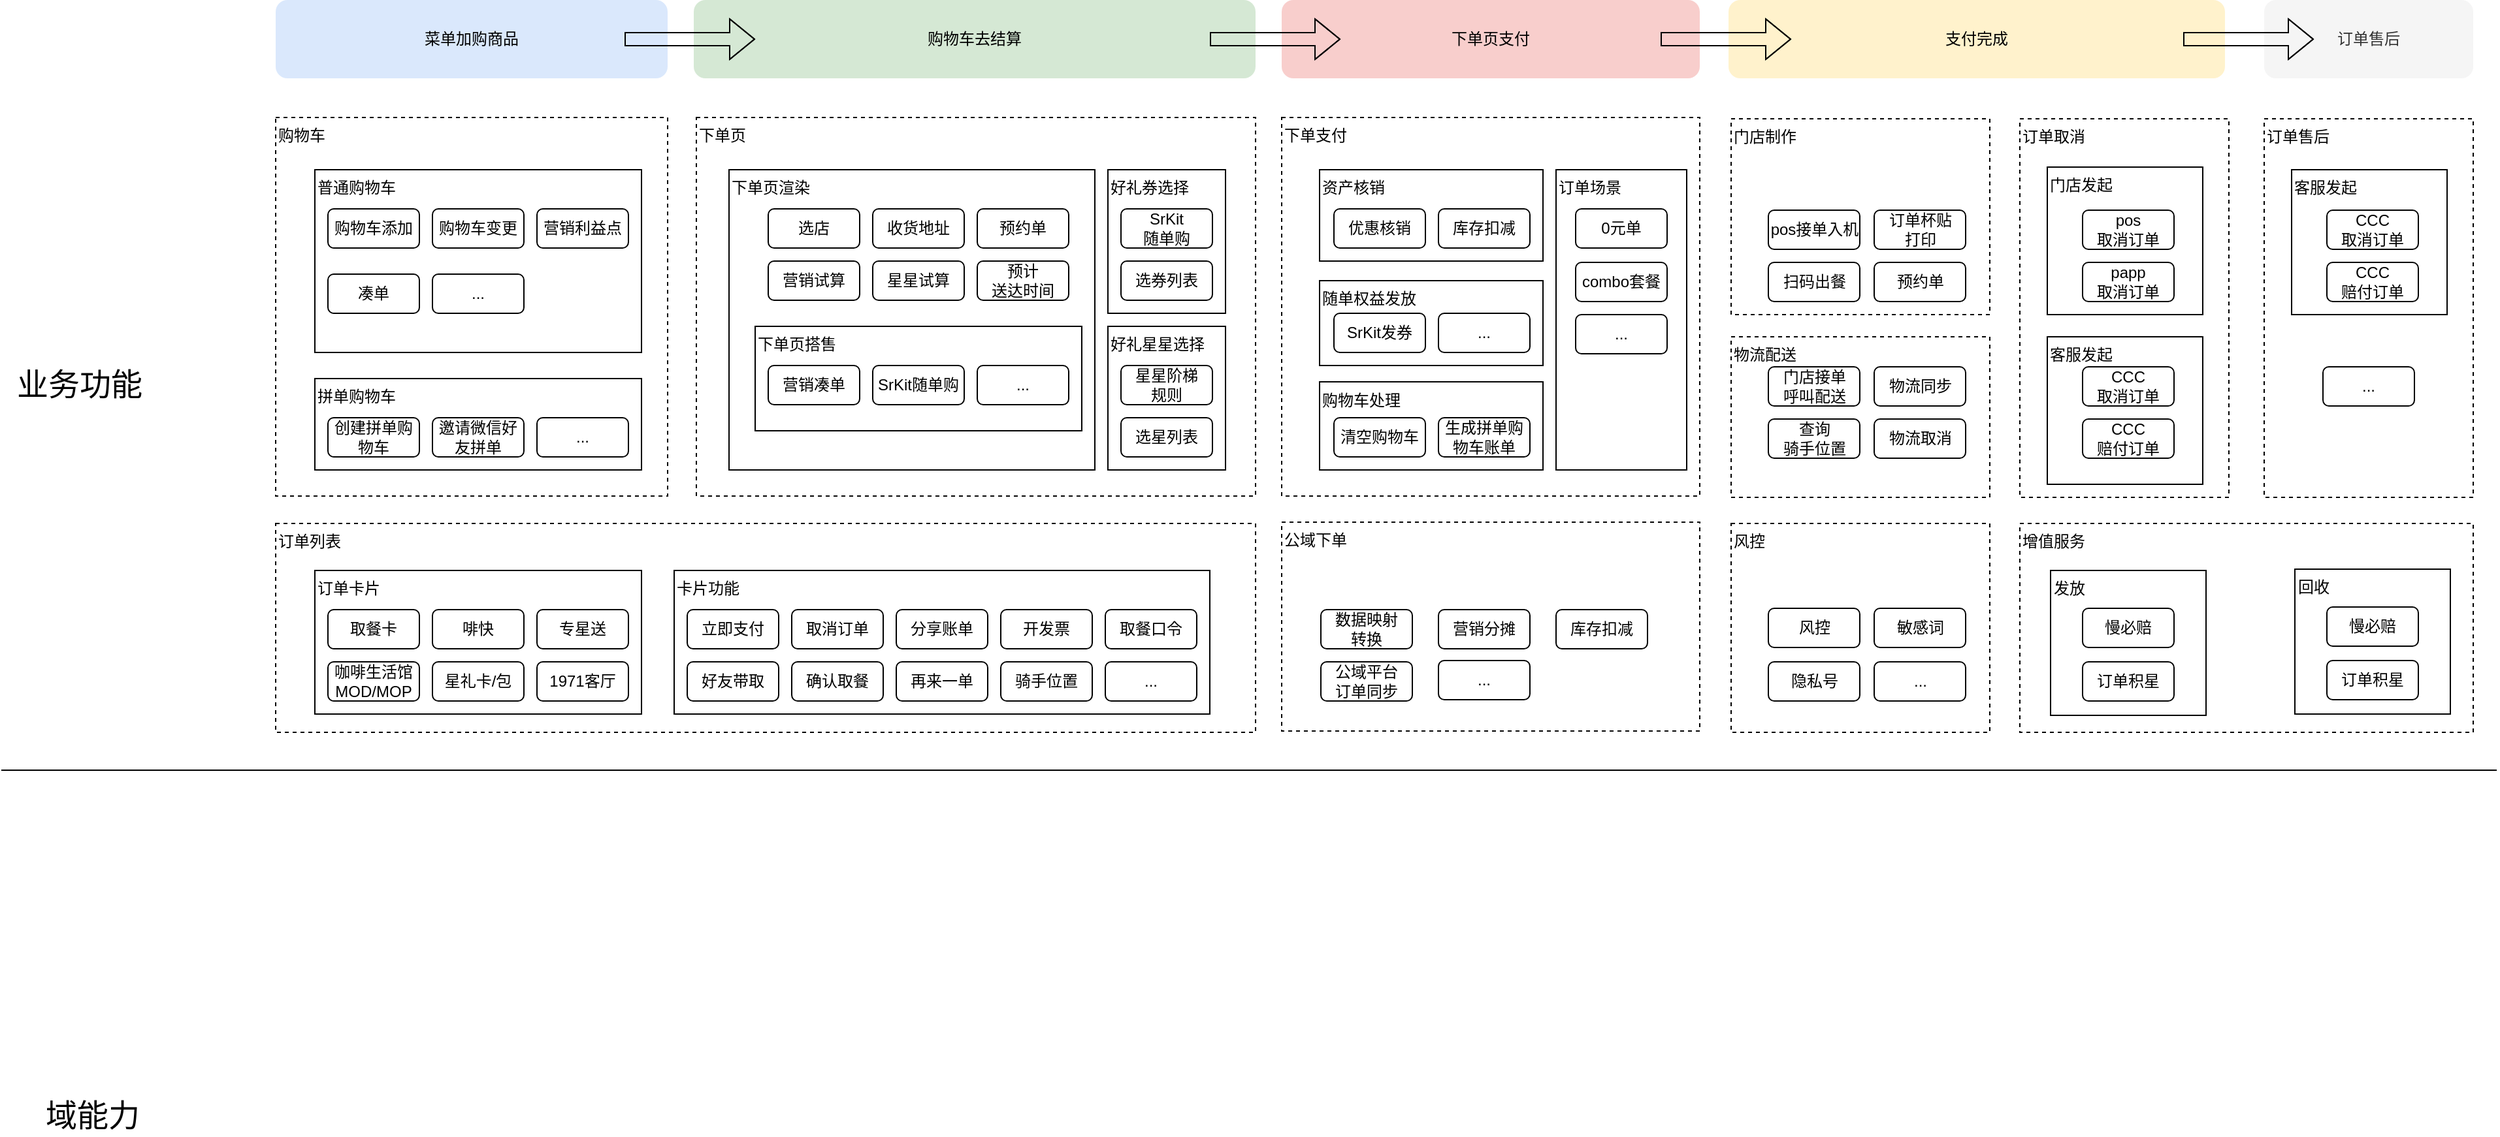 <mxfile version="24.7.17" pages="3">
  <diagram name="业务架构" id="zM9QdIvhza68kWxz84_e">
    <mxGraphModel dx="2261" dy="1964" grid="1" gridSize="10" guides="1" tooltips="1" connect="1" arrows="1" fold="1" page="1" pageScale="1" pageWidth="827" pageHeight="1169" math="0" shadow="0">
      <root>
        <mxCell id="0" />
        <mxCell id="1" parent="0" />
        <mxCell id="LjXnA-BEZ40m3HbgkDNa-1" value="下单支付" style="rounded=0;whiteSpace=wrap;html=1;verticalAlign=top;dashed=1;labelPosition=center;verticalLabelPosition=middle;align=left;spacingRight=0;shadow=0;glass=0;horizontal=1;" parent="1" vertex="1">
          <mxGeometry x="860" y="60" width="320" height="290" as="geometry" />
        </mxCell>
        <mxCell id="QIBOZXKNHfg8SUblGaOP-3" value="订单场景" style="rounded=0;whiteSpace=wrap;html=1;align=left;verticalAlign=top;" vertex="1" parent="1">
          <mxGeometry x="1070" y="100" width="100" height="230" as="geometry" />
        </mxCell>
        <mxCell id="UXn8RysOJU6ISpbpQMmh-13" value="下单页" style="rounded=0;whiteSpace=wrap;html=1;verticalAlign=top;dashed=1;labelPosition=center;verticalLabelPosition=middle;align=left;spacingRight=0;shadow=0;glass=0;horizontal=1;" parent="1" vertex="1">
          <mxGeometry x="412" y="60" width="428" height="290" as="geometry" />
        </mxCell>
        <mxCell id="UXn8RysOJU6ISpbpQMmh-8" value="购物车" style="rounded=0;whiteSpace=wrap;html=1;verticalAlign=top;dashed=1;labelPosition=center;verticalLabelPosition=middle;align=left;spacingRight=0;shadow=0;glass=0;horizontal=1;" parent="1" vertex="1">
          <mxGeometry x="90" y="60" width="300" height="290" as="geometry" />
        </mxCell>
        <mxCell id="UXn8RysOJU6ISpbpQMmh-14" value="订单列表" style="rounded=0;whiteSpace=wrap;html=1;verticalAlign=top;dashed=1;labelPosition=center;verticalLabelPosition=middle;align=left;spacingRight=0;shadow=0;glass=0;horizontal=1;" parent="1" vertex="1">
          <mxGeometry x="90" y="371" width="750" height="160" as="geometry" />
        </mxCell>
        <mxCell id="UXn8RysOJU6ISpbpQMmh-96" value="订单取消" style="rounded=0;whiteSpace=wrap;html=1;verticalAlign=top;labelPosition=center;verticalLabelPosition=middle;align=left;spacingRight=0;shadow=0;glass=0;horizontal=1;dashed=1;" parent="1" vertex="1">
          <mxGeometry x="1425" y="61" width="160" height="290" as="geometry" />
        </mxCell>
        <mxCell id="UXn8RysOJU6ISpbpQMmh-128" value="风控" style="rounded=0;whiteSpace=wrap;html=1;verticalAlign=top;dashed=1;labelPosition=center;verticalLabelPosition=middle;align=left;spacingRight=0;shadow=0;glass=0;horizontal=1;" parent="1" vertex="1">
          <mxGeometry x="1204" y="371" width="198" height="160" as="geometry" />
        </mxCell>
        <mxCell id="UXn8RysOJU6ISpbpQMmh-133" value="门店制作" style="rounded=0;whiteSpace=wrap;html=1;verticalAlign=top;dashed=1;labelPosition=center;verticalLabelPosition=middle;align=left;spacingRight=0;shadow=0;glass=0;horizontal=1;" parent="1" vertex="1">
          <mxGeometry x="1204" y="61" width="198" height="150" as="geometry" />
        </mxCell>
        <mxCell id="UXn8RysOJU6ISpbpQMmh-134" value="物流配送" style="rounded=0;whiteSpace=wrap;html=1;verticalAlign=top;dashed=1;labelPosition=center;verticalLabelPosition=middle;align=left;spacingRight=0;shadow=0;glass=0;horizontal=1;" parent="1" vertex="1">
          <mxGeometry x="1204" y="228" width="198" height="123" as="geometry" />
        </mxCell>
        <mxCell id="UXn8RysOJU6ISpbpQMmh-154" value="增值服务" style="rounded=0;whiteSpace=wrap;html=1;verticalAlign=top;dashed=1;labelPosition=center;verticalLabelPosition=middle;align=left;spacingRight=0;shadow=0;glass=0;horizontal=1;" parent="1" vertex="1">
          <mxGeometry x="1425" y="371" width="347" height="160" as="geometry" />
        </mxCell>
        <mxCell id="LjXnA-BEZ40m3HbgkDNa-3" value="公域下单" style="rounded=0;whiteSpace=wrap;html=1;verticalAlign=top;dashed=1;labelPosition=center;verticalLabelPosition=middle;align=left;spacingRight=0;shadow=0;glass=0;horizontal=1;" parent="1" vertex="1">
          <mxGeometry x="860" y="370" width="320" height="160" as="geometry" />
        </mxCell>
        <mxCell id="LjXnA-BEZ40m3HbgkDNa-41" value="订单售后" style="rounded=0;whiteSpace=wrap;html=1;verticalAlign=top;dashed=1;labelPosition=center;verticalLabelPosition=middle;align=left;spacingRight=0;shadow=0;glass=0;horizontal=1;" parent="1" vertex="1">
          <mxGeometry x="1612" y="61" width="160" height="290" as="geometry" />
        </mxCell>
        <mxCell id="LjXnA-BEZ40m3HbgkDNa-20" value="购物车处理" style="rounded=0;whiteSpace=wrap;html=1;align=left;verticalAlign=top;" parent="1" vertex="1">
          <mxGeometry x="889" y="262.5" width="171" height="67.5" as="geometry" />
        </mxCell>
        <mxCell id="LjXnA-BEZ40m3HbgkDNa-19" value="随单权益发放" style="rounded=0;whiteSpace=wrap;html=1;align=left;verticalAlign=top;" parent="1" vertex="1">
          <mxGeometry x="889" y="185" width="171" height="65" as="geometry" />
        </mxCell>
        <mxCell id="LjXnA-BEZ40m3HbgkDNa-18" value="资产核销" style="rounded=0;whiteSpace=wrap;html=1;align=left;verticalAlign=top;" parent="1" vertex="1">
          <mxGeometry x="889" y="100" width="171" height="70" as="geometry" />
        </mxCell>
        <mxCell id="UXn8RysOJU6ISpbpQMmh-153" value="门店发起" style="rounded=0;whiteSpace=wrap;html=1;verticalAlign=top;labelPosition=center;verticalLabelPosition=middle;align=left;spacingRight=0;shadow=0;glass=0;horizontal=1;" parent="1" vertex="1">
          <mxGeometry x="1446" y="98" width="119" height="113" as="geometry" />
        </mxCell>
        <mxCell id="UXn8RysOJU6ISpbpQMmh-151" value="客服发起" style="rounded=0;whiteSpace=wrap;html=1;verticalAlign=top;labelPosition=center;verticalLabelPosition=middle;align=left;spacingRight=0;shadow=0;glass=0;horizontal=1;" parent="1" vertex="1">
          <mxGeometry x="1446" y="228" width="119" height="113" as="geometry" />
        </mxCell>
        <mxCell id="UXn8RysOJU6ISpbpQMmh-7" value="拼单购物车" style="rounded=0;whiteSpace=wrap;html=1;align=left;verticalAlign=top;" parent="1" vertex="1">
          <mxGeometry x="120" y="260" width="250" height="70" as="geometry" />
        </mxCell>
        <mxCell id="UXn8RysOJU6ISpbpQMmh-20" value="创建&lt;span style=&quot;background-color: initial;&quot;&gt;拼单购物车&lt;/span&gt;" style="rounded=1;whiteSpace=wrap;html=1;" parent="1" vertex="1">
          <mxGeometry x="130" y="290" width="70" height="30" as="geometry" />
        </mxCell>
        <mxCell id="UXn8RysOJU6ISpbpQMmh-21" value="邀请&lt;span style=&quot;background-color: initial;&quot;&gt;微信好友拼单&lt;/span&gt;" style="rounded=1;whiteSpace=wrap;html=1;" parent="1" vertex="1">
          <mxGeometry x="210" y="290" width="70" height="30" as="geometry" />
        </mxCell>
        <mxCell id="UXn8RysOJU6ISpbpQMmh-23" value="普通购物车" style="rounded=0;whiteSpace=wrap;html=1;align=left;verticalAlign=top;" parent="1" vertex="1">
          <mxGeometry x="120" y="100" width="250" height="140" as="geometry" />
        </mxCell>
        <mxCell id="UXn8RysOJU6ISpbpQMmh-24" value="购物车添加" style="rounded=1;whiteSpace=wrap;html=1;" parent="1" vertex="1">
          <mxGeometry x="130" y="130" width="70" height="30" as="geometry" />
        </mxCell>
        <mxCell id="UXn8RysOJU6ISpbpQMmh-25" value="购物车变更" style="rounded=1;whiteSpace=wrap;html=1;" parent="1" vertex="1">
          <mxGeometry x="210" y="130" width="70" height="30" as="geometry" />
        </mxCell>
        <mxCell id="UXn8RysOJU6ISpbpQMmh-26" value="..." style="rounded=1;whiteSpace=wrap;html=1;" parent="1" vertex="1">
          <mxGeometry x="210" y="180" width="70" height="30" as="geometry" />
        </mxCell>
        <mxCell id="UXn8RysOJU6ISpbpQMmh-27" value="..." style="rounded=1;whiteSpace=wrap;html=1;" parent="1" vertex="1">
          <mxGeometry x="290" y="290" width="70" height="30" as="geometry" />
        </mxCell>
        <mxCell id="UXn8RysOJU6ISpbpQMmh-29" value="营销利益点" style="rounded=1;whiteSpace=wrap;html=1;" parent="1" vertex="1">
          <mxGeometry x="290" y="130" width="70" height="30" as="geometry" />
        </mxCell>
        <mxCell id="UXn8RysOJU6ISpbpQMmh-30" value="凑单" style="rounded=1;whiteSpace=wrap;html=1;" parent="1" vertex="1">
          <mxGeometry x="130" y="180" width="70" height="30" as="geometry" />
        </mxCell>
        <mxCell id="UXn8RysOJU6ISpbpQMmh-53" value="订单&lt;span style=&quot;background-color: initial;&quot;&gt;卡片&lt;/span&gt;" style="rounded=0;whiteSpace=wrap;html=1;align=left;verticalAlign=top;" parent="1" vertex="1">
          <mxGeometry x="120" y="407" width="250" height="110" as="geometry" />
        </mxCell>
        <mxCell id="UXn8RysOJU6ISpbpQMmh-61" value="下单页渲染" style="rounded=0;whiteSpace=wrap;html=1;align=left;verticalAlign=top;" parent="1" vertex="1">
          <mxGeometry x="437" y="100" width="280" height="230" as="geometry" />
        </mxCell>
        <mxCell id="UXn8RysOJU6ISpbpQMmh-62" value="好礼星星选择" style="rounded=0;whiteSpace=wrap;html=1;align=left;verticalAlign=top;" parent="1" vertex="1">
          <mxGeometry x="727" y="220" width="90" height="110" as="geometry" />
        </mxCell>
        <mxCell id="UXn8RysOJU6ISpbpQMmh-63" value="星星&lt;span style=&quot;background-color: initial;&quot;&gt;阶梯&lt;/span&gt;&lt;div&gt;&lt;span style=&quot;background-color: initial;&quot;&gt;规则&lt;/span&gt;&lt;/div&gt;" style="rounded=1;whiteSpace=wrap;html=1;" parent="1" vertex="1">
          <mxGeometry x="737" y="250" width="70" height="30" as="geometry" />
        </mxCell>
        <mxCell id="UXn8RysOJU6ISpbpQMmh-64" value="选星列表" style="rounded=1;whiteSpace=wrap;html=1;" parent="1" vertex="1">
          <mxGeometry x="737" y="290" width="70" height="30" as="geometry" />
        </mxCell>
        <mxCell id="UXn8RysOJU6ISpbpQMmh-65" value="下单页搭售" style="rounded=0;whiteSpace=wrap;html=1;align=left;verticalAlign=top;" parent="1" vertex="1">
          <mxGeometry x="457" y="220" width="250" height="80" as="geometry" />
        </mxCell>
        <mxCell id="UXn8RysOJU6ISpbpQMmh-66" value="营销凑单" style="rounded=1;whiteSpace=wrap;html=1;" parent="1" vertex="1">
          <mxGeometry x="467" y="250" width="70" height="30" as="geometry" />
        </mxCell>
        <mxCell id="UXn8RysOJU6ISpbpQMmh-67" value="SrKit随单购" style="rounded=1;whiteSpace=wrap;html=1;" parent="1" vertex="1">
          <mxGeometry x="547" y="250" width="70" height="30" as="geometry" />
        </mxCell>
        <mxCell id="UXn8RysOJU6ISpbpQMmh-68" value="..." style="rounded=1;whiteSpace=wrap;html=1;" parent="1" vertex="1">
          <mxGeometry x="627" y="250" width="70" height="30" as="geometry" />
        </mxCell>
        <mxCell id="UXn8RysOJU6ISpbpQMmh-69" value="好礼券选择" style="rounded=0;whiteSpace=wrap;html=1;align=left;verticalAlign=top;" parent="1" vertex="1">
          <mxGeometry x="727" y="100" width="90" height="110" as="geometry" />
        </mxCell>
        <mxCell id="UXn8RysOJU6ISpbpQMmh-70" value="SrKit&lt;div&gt;随单购&lt;/div&gt;" style="rounded=1;whiteSpace=wrap;html=1;" parent="1" vertex="1">
          <mxGeometry x="737" y="130" width="70" height="30" as="geometry" />
        </mxCell>
        <mxCell id="UXn8RysOJU6ISpbpQMmh-71" value="选券列表" style="rounded=1;whiteSpace=wrap;html=1;" parent="1" vertex="1">
          <mxGeometry x="737" y="170" width="70" height="30" as="geometry" />
        </mxCell>
        <mxCell id="UXn8RysOJU6ISpbpQMmh-72" value="选店" style="rounded=1;whiteSpace=wrap;html=1;" parent="1" vertex="1">
          <mxGeometry x="467" y="130" width="70" height="30" as="geometry" />
        </mxCell>
        <mxCell id="UXn8RysOJU6ISpbpQMmh-73" value="收货地址" style="rounded=1;whiteSpace=wrap;html=1;" parent="1" vertex="1">
          <mxGeometry x="547" y="130" width="70" height="30" as="geometry" />
        </mxCell>
        <mxCell id="UXn8RysOJU6ISpbpQMmh-74" value="预约单" style="rounded=1;whiteSpace=wrap;html=1;" parent="1" vertex="1">
          <mxGeometry x="627" y="130" width="70" height="30" as="geometry" />
        </mxCell>
        <mxCell id="UXn8RysOJU6ISpbpQMmh-75" value="营销试算" style="rounded=1;whiteSpace=wrap;html=1;" parent="1" vertex="1">
          <mxGeometry x="467" y="170" width="70" height="30" as="geometry" />
        </mxCell>
        <mxCell id="UXn8RysOJU6ISpbpQMmh-76" value="星星试算" style="rounded=1;whiteSpace=wrap;html=1;" parent="1" vertex="1">
          <mxGeometry x="547" y="170" width="70" height="30" as="geometry" />
        </mxCell>
        <mxCell id="UXn8RysOJU6ISpbpQMmh-77" value="预计&lt;div&gt;送达时间&lt;/div&gt;" style="rounded=1;whiteSpace=wrap;html=1;" parent="1" vertex="1">
          <mxGeometry x="627" y="170" width="70" height="30" as="geometry" />
        </mxCell>
        <mxCell id="UXn8RysOJU6ISpbpQMmh-78" value="卡片&lt;span style=&quot;background-color: initial;&quot;&gt;功能&lt;/span&gt;" style="rounded=0;whiteSpace=wrap;html=1;align=left;verticalAlign=top;" parent="1" vertex="1">
          <mxGeometry x="395" y="407" width="410" height="110" as="geometry" />
        </mxCell>
        <mxCell id="UXn8RysOJU6ISpbpQMmh-79" value="取餐卡" style="rounded=1;whiteSpace=wrap;html=1;" parent="1" vertex="1">
          <mxGeometry x="130" y="437" width="70" height="30" as="geometry" />
        </mxCell>
        <mxCell id="UXn8RysOJU6ISpbpQMmh-80" value="啡快" style="rounded=1;whiteSpace=wrap;html=1;" parent="1" vertex="1">
          <mxGeometry x="210" y="437" width="70" height="30" as="geometry" />
        </mxCell>
        <mxCell id="UXn8RysOJU6ISpbpQMmh-81" value="咖啡生活馆&lt;div&gt;MOD/MOP&lt;/div&gt;" style="rounded=1;whiteSpace=wrap;html=1;" parent="1" vertex="1">
          <mxGeometry x="130" y="477" width="70" height="30" as="geometry" />
        </mxCell>
        <mxCell id="UXn8RysOJU6ISpbpQMmh-82" value="星礼卡/包" style="rounded=1;whiteSpace=wrap;html=1;" parent="1" vertex="1">
          <mxGeometry x="210" y="477" width="70" height="30" as="geometry" />
        </mxCell>
        <mxCell id="UXn8RysOJU6ISpbpQMmh-83" value="专星送" style="rounded=1;whiteSpace=wrap;html=1;" parent="1" vertex="1">
          <mxGeometry x="290" y="437" width="70" height="30" as="geometry" />
        </mxCell>
        <mxCell id="UXn8RysOJU6ISpbpQMmh-84" value="1971客厅" style="rounded=1;whiteSpace=wrap;html=1;" parent="1" vertex="1">
          <mxGeometry x="290" y="477" width="70" height="30" as="geometry" />
        </mxCell>
        <mxCell id="UXn8RysOJU6ISpbpQMmh-85" value="立即支付" style="rounded=1;whiteSpace=wrap;html=1;" parent="1" vertex="1">
          <mxGeometry x="405" y="437" width="70" height="30" as="geometry" />
        </mxCell>
        <mxCell id="UXn8RysOJU6ISpbpQMmh-86" value="取消订单" style="rounded=1;whiteSpace=wrap;html=1;" parent="1" vertex="1">
          <mxGeometry x="485" y="437" width="70" height="30" as="geometry" />
        </mxCell>
        <mxCell id="UXn8RysOJU6ISpbpQMmh-87" value="好友带取" style="rounded=1;whiteSpace=wrap;html=1;" parent="1" vertex="1">
          <mxGeometry x="405" y="477" width="70" height="30" as="geometry" />
        </mxCell>
        <mxCell id="UXn8RysOJU6ISpbpQMmh-88" value="确认取餐" style="rounded=1;whiteSpace=wrap;html=1;" parent="1" vertex="1">
          <mxGeometry x="485" y="477" width="70" height="30" as="geometry" />
        </mxCell>
        <mxCell id="UXn8RysOJU6ISpbpQMmh-89" value="分享账单" style="rounded=1;whiteSpace=wrap;html=1;" parent="1" vertex="1">
          <mxGeometry x="565" y="437" width="70" height="30" as="geometry" />
        </mxCell>
        <mxCell id="UXn8RysOJU6ISpbpQMmh-90" value="开发票" style="rounded=1;whiteSpace=wrap;html=1;" parent="1" vertex="1">
          <mxGeometry x="645" y="437" width="70" height="30" as="geometry" />
        </mxCell>
        <mxCell id="UXn8RysOJU6ISpbpQMmh-91" value="再来一单" style="rounded=1;whiteSpace=wrap;html=1;" parent="1" vertex="1">
          <mxGeometry x="565" y="477" width="70" height="30" as="geometry" />
        </mxCell>
        <mxCell id="UXn8RysOJU6ISpbpQMmh-93" value="取餐口令" style="rounded=1;whiteSpace=wrap;html=1;" parent="1" vertex="1">
          <mxGeometry x="725" y="437" width="70" height="30" as="geometry" />
        </mxCell>
        <mxCell id="UXn8RysOJU6ISpbpQMmh-94" value="骑手位置" style="rounded=1;whiteSpace=wrap;html=1;" parent="1" vertex="1">
          <mxGeometry x="645" y="477" width="70" height="30" as="geometry" />
        </mxCell>
        <mxCell id="UXn8RysOJU6ISpbpQMmh-97" value="pos&lt;div&gt;取消订单&lt;/div&gt;" style="rounded=1;whiteSpace=wrap;html=1;" parent="1" vertex="1">
          <mxGeometry x="1473" y="131" width="70" height="30" as="geometry" />
        </mxCell>
        <mxCell id="UXn8RysOJU6ISpbpQMmh-98" value="papp&lt;div&gt;取消订单&lt;/div&gt;" style="rounded=1;whiteSpace=wrap;html=1;" parent="1" vertex="1">
          <mxGeometry x="1473" y="171" width="70" height="30" as="geometry" />
        </mxCell>
        <mxCell id="UXn8RysOJU6ISpbpQMmh-100" value="CCC&lt;div&gt;取消订单&lt;/div&gt;" style="rounded=1;whiteSpace=wrap;html=1;" parent="1" vertex="1">
          <mxGeometry x="1473" y="251" width="70" height="30" as="geometry" />
        </mxCell>
        <mxCell id="UXn8RysOJU6ISpbpQMmh-101" value="CCC&lt;div&gt;赔付订单&lt;/div&gt;" style="rounded=1;whiteSpace=wrap;html=1;" parent="1" vertex="1">
          <mxGeometry x="1473" y="291" width="70" height="30" as="geometry" />
        </mxCell>
        <mxCell id="UXn8RysOJU6ISpbpQMmh-130" value="风控" style="rounded=1;whiteSpace=wrap;html=1;" parent="1" vertex="1">
          <mxGeometry x="1232.5" y="436" width="70" height="30" as="geometry" />
        </mxCell>
        <mxCell id="UXn8RysOJU6ISpbpQMmh-132" value="..." style="rounded=1;whiteSpace=wrap;html=1;" parent="1" vertex="1">
          <mxGeometry x="725" y="477" width="70" height="30" as="geometry" />
        </mxCell>
        <mxCell id="UXn8RysOJU6ISpbpQMmh-135" value="pos接单入机" style="rounded=1;whiteSpace=wrap;html=1;" parent="1" vertex="1">
          <mxGeometry x="1232.5" y="131" width="70" height="30" as="geometry" />
        </mxCell>
        <mxCell id="UXn8RysOJU6ISpbpQMmh-136" value="订单&lt;span style=&quot;background-color: initial;&quot;&gt;杯贴&lt;/span&gt;&lt;div&gt;&lt;span style=&quot;background-color: initial;&quot;&gt;打印&lt;/span&gt;&lt;/div&gt;" style="rounded=1;whiteSpace=wrap;html=1;" parent="1" vertex="1">
          <mxGeometry x="1313.5" y="131" width="70" height="30" as="geometry" />
        </mxCell>
        <mxCell id="UXn8RysOJU6ISpbpQMmh-137" value="扫码出餐" style="rounded=1;whiteSpace=wrap;html=1;" parent="1" vertex="1">
          <mxGeometry x="1232.5" y="171" width="70" height="30" as="geometry" />
        </mxCell>
        <mxCell id="UXn8RysOJU6ISpbpQMmh-140" value="物流同步" style="rounded=1;whiteSpace=wrap;html=1;" parent="1" vertex="1">
          <mxGeometry x="1313.5" y="251" width="70" height="30" as="geometry" />
        </mxCell>
        <mxCell id="UXn8RysOJU6ISpbpQMmh-141" value="查询&lt;div&gt;骑手位置&lt;/div&gt;" style="rounded=1;whiteSpace=wrap;html=1;" parent="1" vertex="1">
          <mxGeometry x="1232.5" y="291" width="70" height="30" as="geometry" />
        </mxCell>
        <mxCell id="UXn8RysOJU6ISpbpQMmh-143" value="预约单" style="rounded=1;whiteSpace=wrap;html=1;" parent="1" vertex="1">
          <mxGeometry x="1313.5" y="171" width="70" height="30" as="geometry" />
        </mxCell>
        <mxCell id="UXn8RysOJU6ISpbpQMmh-147" value="门店接单&lt;div&gt;呼叫配送&lt;/div&gt;" style="rounded=1;whiteSpace=wrap;html=1;" parent="1" vertex="1">
          <mxGeometry x="1232.5" y="251" width="70" height="30" as="geometry" />
        </mxCell>
        <mxCell id="LjXnA-BEZ40m3HbgkDNa-50" value="发放" style="rounded=0;whiteSpace=wrap;html=1;verticalAlign=top;labelPosition=center;verticalLabelPosition=middle;align=left;spacingRight=0;shadow=0;glass=0;horizontal=1;" parent="1" vertex="1">
          <mxGeometry x="1448.5" y="407" width="119" height="111" as="geometry" />
        </mxCell>
        <mxCell id="UXn8RysOJU6ISpbpQMmh-166" value="业务功能" style="rounded=1;whiteSpace=wrap;html=1;strokeColor=none;fontSize=24;" parent="1" vertex="1">
          <mxGeometry x="-110" y="250" width="100" height="30" as="geometry" />
        </mxCell>
        <mxCell id="UXn8RysOJU6ISpbpQMmh-158" value="敏感词" style="rounded=1;whiteSpace=wrap;html=1;" parent="1" vertex="1">
          <mxGeometry x="1313.5" y="436" width="70" height="30" as="geometry" />
        </mxCell>
        <mxCell id="UXn8RysOJU6ISpbpQMmh-159" value="隐私号" style="rounded=1;whiteSpace=wrap;html=1;" parent="1" vertex="1">
          <mxGeometry x="1232.5" y="477" width="70" height="30" as="geometry" />
        </mxCell>
        <mxCell id="UXn8RysOJU6ISpbpQMmh-160" value="..." style="rounded=1;whiteSpace=wrap;html=1;" parent="1" vertex="1">
          <mxGeometry x="1313.5" y="477" width="70" height="30" as="geometry" />
        </mxCell>
        <mxCell id="UXn8RysOJU6ISpbpQMmh-161" value="慢必赔" style="rounded=1;whiteSpace=wrap;html=1;" parent="1" vertex="1">
          <mxGeometry x="1473" y="436" width="70" height="30" as="geometry" />
        </mxCell>
        <mxCell id="UXn8RysOJU6ISpbpQMmh-162" value="订单积星" style="rounded=1;whiteSpace=wrap;html=1;" parent="1" vertex="1">
          <mxGeometry x="1473" y="477" width="70" height="30" as="geometry" />
        </mxCell>
        <mxCell id="UXn8RysOJU6ISpbpQMmh-164" value="" style="endArrow=none;html=1;rounded=0;" parent="1" edge="1">
          <mxGeometry width="50" height="50" relative="1" as="geometry">
            <mxPoint x="-120" y="560" as="sourcePoint" />
            <mxPoint x="1790" y="560" as="targetPoint" />
          </mxGeometry>
        </mxCell>
        <mxCell id="UXn8RysOJU6ISpbpQMmh-167" value="域能力" style="rounded=1;whiteSpace=wrap;html=1;strokeColor=none;fontSize=24;" parent="1" vertex="1">
          <mxGeometry x="-100" y="810" width="100" height="30" as="geometry" />
        </mxCell>
        <mxCell id="LjXnA-BEZ40m3HbgkDNa-4" value="营销&lt;span style=&quot;background-color: initial;&quot;&gt;分摊&lt;/span&gt;" style="rounded=1;whiteSpace=wrap;html=1;" parent="1" vertex="1">
          <mxGeometry x="980" y="437" width="70" height="30" as="geometry" />
        </mxCell>
        <mxCell id="LjXnA-BEZ40m3HbgkDNa-5" value="&lt;div&gt;数据映射&lt;/div&gt;&lt;div&gt;&lt;span style=&quot;background-color: initial;&quot;&gt;转换&lt;/span&gt;&lt;/div&gt;" style="rounded=1;whiteSpace=wrap;html=1;" parent="1" vertex="1">
          <mxGeometry x="890" y="437" width="70" height="30" as="geometry" />
        </mxCell>
        <mxCell id="LjXnA-BEZ40m3HbgkDNa-6" value="库存扣减" style="rounded=1;whiteSpace=wrap;html=1;" parent="1" vertex="1">
          <mxGeometry x="1070" y="437" width="70" height="30" as="geometry" />
        </mxCell>
        <mxCell id="LjXnA-BEZ40m3HbgkDNa-8" value="优惠核销" style="rounded=1;whiteSpace=wrap;html=1;" parent="1" vertex="1">
          <mxGeometry x="900" y="130" width="70" height="30" as="geometry" />
        </mxCell>
        <mxCell id="LjXnA-BEZ40m3HbgkDNa-10" value="库存扣减" style="rounded=1;whiteSpace=wrap;html=1;" parent="1" vertex="1">
          <mxGeometry x="980" y="130" width="70" height="30" as="geometry" />
        </mxCell>
        <mxCell id="LjXnA-BEZ40m3HbgkDNa-11" value="清空购物车" style="rounded=1;whiteSpace=wrap;html=1;" parent="1" vertex="1">
          <mxGeometry x="900" y="290" width="70" height="30" as="geometry" />
        </mxCell>
        <mxCell id="LjXnA-BEZ40m3HbgkDNa-12" value="0元单" style="rounded=1;whiteSpace=wrap;html=1;" parent="1" vertex="1">
          <mxGeometry x="1085" y="130" width="70" height="30" as="geometry" />
        </mxCell>
        <mxCell id="LjXnA-BEZ40m3HbgkDNa-16" value="生成拼单购物车账单" style="rounded=1;whiteSpace=wrap;html=1;" parent="1" vertex="1">
          <mxGeometry x="980" y="290" width="70" height="30" as="geometry" />
        </mxCell>
        <mxCell id="LjXnA-BEZ40m3HbgkDNa-17" value="SrKit发券" style="rounded=1;whiteSpace=wrap;html=1;" parent="1" vertex="1">
          <mxGeometry x="900" y="210" width="70" height="30" as="geometry" />
        </mxCell>
        <mxCell id="LjXnA-BEZ40m3HbgkDNa-21" value="公域平台&lt;div&gt;订单&lt;span style=&quot;background-color: initial;&quot;&gt;同步&lt;/span&gt;&lt;/div&gt;" style="rounded=1;whiteSpace=wrap;html=1;" parent="1" vertex="1">
          <mxGeometry x="890" y="477" width="70" height="30" as="geometry" />
        </mxCell>
        <mxCell id="LjXnA-BEZ40m3HbgkDNa-22" value="..." style="rounded=1;whiteSpace=wrap;html=1;" parent="1" vertex="1">
          <mxGeometry x="980" y="476" width="70" height="30" as="geometry" />
        </mxCell>
        <mxCell id="LjXnA-BEZ40m3HbgkDNa-23" value="菜单加购商品" style="rounded=1;whiteSpace=wrap;html=1;strokeColor=none;fillColor=#dae8fc;" parent="1" vertex="1">
          <mxGeometry x="90" y="-30" width="300" height="60" as="geometry" />
        </mxCell>
        <mxCell id="LjXnA-BEZ40m3HbgkDNa-24" value="购物车去结算" style="rounded=1;whiteSpace=wrap;html=1;strokeColor=none;fillColor=#d5e8d4;" parent="1" vertex="1">
          <mxGeometry x="410" y="-30" width="430" height="60" as="geometry" />
        </mxCell>
        <mxCell id="LjXnA-BEZ40m3HbgkDNa-25" value="下单页支付" style="rounded=1;whiteSpace=wrap;html=1;strokeColor=none;fillColor=#f8cecc;" parent="1" vertex="1">
          <mxGeometry x="860" y="-30" width="320" height="60" as="geometry" />
        </mxCell>
        <mxCell id="LjXnA-BEZ40m3HbgkDNa-26" value="支付完成" style="rounded=1;whiteSpace=wrap;html=1;strokeColor=none;fillColor=#fff2cc;" parent="1" vertex="1">
          <mxGeometry x="1202" y="-30" width="380" height="60" as="geometry" />
        </mxCell>
        <mxCell id="LjXnA-BEZ40m3HbgkDNa-27" value="" style="shape=flexArrow;endArrow=classic;html=1;rounded=0;" parent="1" edge="1">
          <mxGeometry width="50" height="50" relative="1" as="geometry">
            <mxPoint x="357" as="sourcePoint" />
            <mxPoint x="457" as="targetPoint" />
            <Array as="points">
              <mxPoint x="467" />
            </Array>
          </mxGeometry>
        </mxCell>
        <mxCell id="LjXnA-BEZ40m3HbgkDNa-30" value="" style="shape=flexArrow;endArrow=classic;html=1;rounded=0;" parent="1" edge="1">
          <mxGeometry width="50" height="50" relative="1" as="geometry">
            <mxPoint x="805" as="sourcePoint" />
            <mxPoint x="905" as="targetPoint" />
            <Array as="points">
              <mxPoint x="915" />
            </Array>
          </mxGeometry>
        </mxCell>
        <mxCell id="LjXnA-BEZ40m3HbgkDNa-31" value="" style="shape=flexArrow;endArrow=classic;html=1;rounded=0;" parent="1" edge="1">
          <mxGeometry width="50" height="50" relative="1" as="geometry">
            <mxPoint x="1150" as="sourcePoint" />
            <mxPoint x="1250" as="targetPoint" />
            <Array as="points">
              <mxPoint x="1260" />
            </Array>
          </mxGeometry>
        </mxCell>
        <mxCell id="LjXnA-BEZ40m3HbgkDNa-32" value="订单售后" style="rounded=1;whiteSpace=wrap;html=1;strokeColor=none;fillColor=#f5f5f5;fontColor=#333333;" parent="1" vertex="1">
          <mxGeometry x="1612" y="-30" width="160" height="60" as="geometry" />
        </mxCell>
        <mxCell id="LjXnA-BEZ40m3HbgkDNa-42" value="客服发起" style="rounded=0;whiteSpace=wrap;html=1;verticalAlign=top;labelPosition=center;verticalLabelPosition=middle;align=left;spacingRight=0;shadow=0;glass=0;horizontal=1;" parent="1" vertex="1">
          <mxGeometry x="1633" y="100" width="119" height="111" as="geometry" />
        </mxCell>
        <mxCell id="LjXnA-BEZ40m3HbgkDNa-44" value="CCC&lt;div&gt;取消订单&lt;/div&gt;" style="rounded=1;whiteSpace=wrap;html=1;" parent="1" vertex="1">
          <mxGeometry x="1660" y="131" width="70" height="30" as="geometry" />
        </mxCell>
        <mxCell id="LjXnA-BEZ40m3HbgkDNa-45" value="CCC&lt;div&gt;赔付订单&lt;/div&gt;" style="rounded=1;whiteSpace=wrap;html=1;" parent="1" vertex="1">
          <mxGeometry x="1660" y="171" width="70" height="30" as="geometry" />
        </mxCell>
        <mxCell id="LjXnA-BEZ40m3HbgkDNa-48" value="..." style="rounded=1;whiteSpace=wrap;html=1;" parent="1" vertex="1">
          <mxGeometry x="1657" y="251" width="70" height="30" as="geometry" />
        </mxCell>
        <mxCell id="LjXnA-BEZ40m3HbgkDNa-49" value="" style="shape=flexArrow;endArrow=classic;html=1;rounded=0;" parent="1" edge="1">
          <mxGeometry width="50" height="50" relative="1" as="geometry">
            <mxPoint x="1550" as="sourcePoint" />
            <mxPoint x="1650" as="targetPoint" />
            <Array as="points">
              <mxPoint x="1660" />
            </Array>
          </mxGeometry>
        </mxCell>
        <mxCell id="LjXnA-BEZ40m3HbgkDNa-51" value="回收" style="rounded=0;whiteSpace=wrap;html=1;verticalAlign=top;labelPosition=center;verticalLabelPosition=middle;align=left;spacingRight=0;shadow=0;glass=0;horizontal=1;" parent="1" vertex="1">
          <mxGeometry x="1635.5" y="406" width="119" height="111" as="geometry" />
        </mxCell>
        <mxCell id="LjXnA-BEZ40m3HbgkDNa-52" value="慢必赔" style="rounded=1;whiteSpace=wrap;html=1;" parent="1" vertex="1">
          <mxGeometry x="1660" y="435" width="70" height="30" as="geometry" />
        </mxCell>
        <mxCell id="LjXnA-BEZ40m3HbgkDNa-53" value="订单积星" style="rounded=1;whiteSpace=wrap;html=1;" parent="1" vertex="1">
          <mxGeometry x="1660" y="476" width="70" height="30" as="geometry" />
        </mxCell>
        <mxCell id="LjXnA-BEZ40m3HbgkDNa-54" value="..." style="rounded=1;whiteSpace=wrap;html=1;" parent="1" vertex="1">
          <mxGeometry x="980" y="210" width="70" height="30" as="geometry" />
        </mxCell>
        <mxCell id="UXn8RysOJU6ISpbpQMmh-157" value="物流取消" style="rounded=1;whiteSpace=wrap;html=1;" parent="1" vertex="1">
          <mxGeometry x="1313.5" y="291" width="70" height="30" as="geometry" />
        </mxCell>
        <mxCell id="QIBOZXKNHfg8SUblGaOP-1" value="combo套餐" style="rounded=1;whiteSpace=wrap;html=1;" vertex="1" parent="1">
          <mxGeometry x="1085" y="171" width="70" height="30" as="geometry" />
        </mxCell>
        <mxCell id="QIBOZXKNHfg8SUblGaOP-4" value="..." style="rounded=1;whiteSpace=wrap;html=1;" vertex="1" parent="1">
          <mxGeometry x="1085" y="211" width="70" height="30" as="geometry" />
        </mxCell>
      </root>
    </mxGraphModel>
  </diagram>
  <diagram id="-nhuun4TS7gGB4SXzCEc" name="目标技术架构">
    <mxGraphModel dx="1434" dy="795" grid="1" gridSize="10" guides="1" tooltips="1" connect="1" arrows="1" fold="1" page="1" pageScale="1" pageWidth="827" pageHeight="1169" math="0" shadow="0">
      <root>
        <mxCell id="0" />
        <mxCell id="1" parent="0" />
        <mxCell id="mGLGn49qAmS6rsDWipr8-1" value="下单&lt;div&gt;buy&lt;/div&gt;" style="rounded=1;whiteSpace=wrap;html=1;" vertex="1" parent="1">
          <mxGeometry x="180" y="410" width="120" height="60" as="geometry" />
        </mxCell>
        <mxCell id="mGLGn49qAmS6rsDWipr8-2" value="购物车&lt;div&gt;cart&lt;/div&gt;" style="rounded=1;whiteSpace=wrap;html=1;" vertex="1" parent="1">
          <mxGeometry x="40" y="410" width="120" height="140" as="geometry" />
        </mxCell>
        <mxCell id="mGLGn49qAmS6rsDWipr8-3" value="门店制作&lt;div&gt;crafting&lt;/div&gt;" style="rounded=1;whiteSpace=wrap;html=1;" vertex="1" parent="1">
          <mxGeometry x="320" y="410" width="120" height="60" as="geometry" />
        </mxCell>
        <mxCell id="mGLGn49qAmS6rsDWipr8-4" value="业财" style="rounded=1;whiteSpace=wrap;html=1;" vertex="1" parent="1">
          <mxGeometry x="770" y="525" width="120" height="60" as="geometry" />
        </mxCell>
        <mxCell id="mGLGn49qAmS6rsDWipr8-5" value="订单售后&lt;div&gt;after-sales&lt;/div&gt;" style="rounded=1;whiteSpace=wrap;html=1;" vertex="1" parent="1">
          <mxGeometry x="460" y="410" width="120" height="60" as="geometry" />
        </mxCell>
        <mxCell id="mGLGn49qAmS6rsDWipr8-6" value="订单中心&lt;div&gt;order&lt;/div&gt;" style="rounded=1;whiteSpace=wrap;html=1;" vertex="1" parent="1">
          <mxGeometry x="180" y="490" width="400" height="60" as="geometry" />
        </mxCell>
      </root>
    </mxGraphModel>
  </diagram>
  <diagram id="I7Dn7X4eyM0Ji2jNwLBx" name="现状技术架构">
    <mxGraphModel dx="1434" dy="795" grid="1" gridSize="10" guides="1" tooltips="1" connect="1" arrows="1" fold="1" page="1" pageScale="1" pageWidth="827" pageHeight="1169" math="0" shadow="0">
      <root>
        <mxCell id="0" />
        <mxCell id="1" parent="0" />
      </root>
    </mxGraphModel>
  </diagram>
</mxfile>
